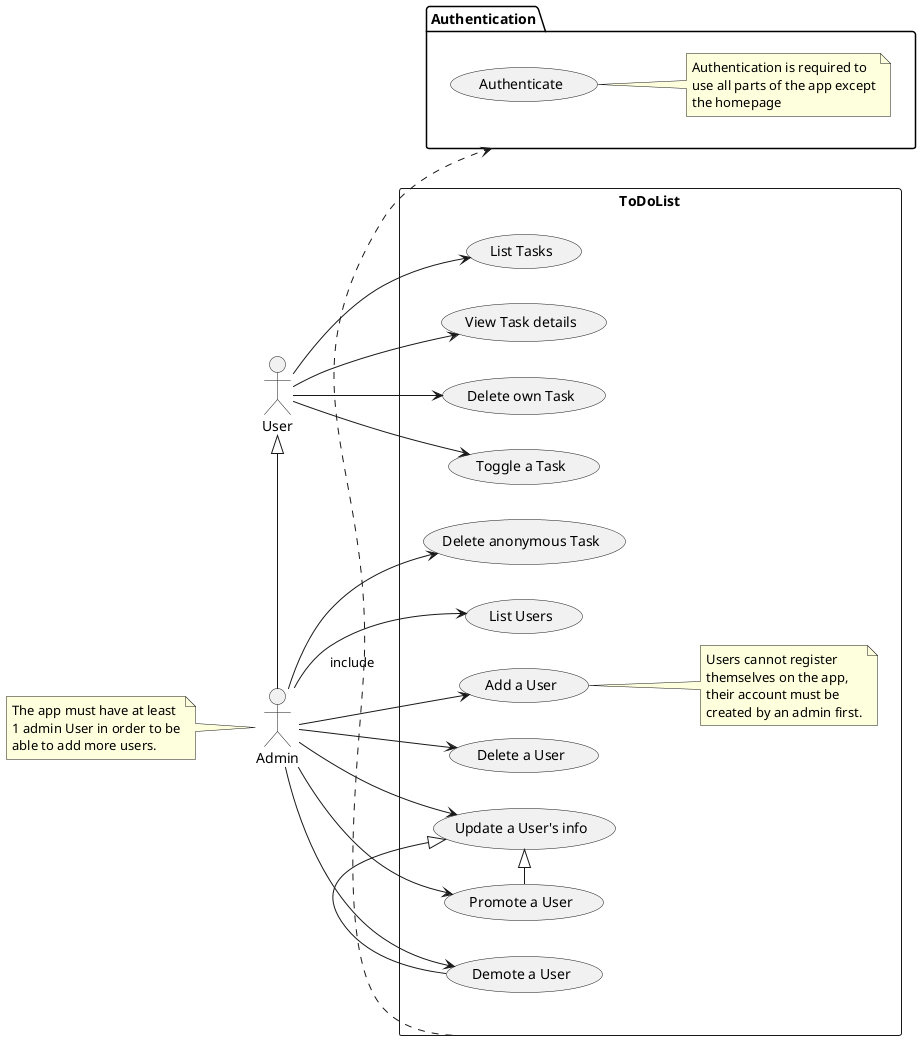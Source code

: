 @startuml
'https://plantuml.com/class-diagram

@startuml
'https://plantuml.com/use-case-diagram
left to right direction

:Admin: as Admin
:User: as User
note left of Admin
The app must have at least
1 admin User in order to be
able to add more users.
end note
User <|- Admin

package Authentication {
    (Authenticate) as (Auth)
    note right of (Auth)
    Authentication is required to
    use all parts of the app except
    the homepage
    end note
}
rectangle ToDoList {
    ToDoList .> Authentication : include

    (Toggle a Task) as (TOGGLE Task)
    (List Tasks) as (GET Tasks)
    (View Task details) as (GET Task)
    (Delete own Task) as (DELETE Task)
    (Delete anonymous Task) as (DELETE Anon Task)
    (List Users) as (GET Users)
    (Add a User) as (CREATE User)
    (Delete a User) as (DELETE User)
    (Update a User's info) as (UPDATE User)
    (Promote a User) as (PROMOTE User)
    (Demote a User) as (DEMOTE User)
    (UPDATE User) <|- (PROMOTE User)
    (UPDATE User) <|- (DEMOTE User)

    Admin -->  (DELETE Anon Task)
    Admin -->  (GET Users)
    Admin --> (DELETE User)
    Admin --> (CREATE User)
    Admin --> (UPDATE User)
    Admin --> (PROMOTE User)
    Admin --> (DEMOTE User)

    User -->  (GET Tasks)
    User -->  (TOGGLE Task)
    User -->  (GET Task)
    User -->  (DELETE Task)

    note right of (CREATE User)
    Users cannot register
    themselves on the app,
    their account must be
    created by an admin first.
    end note
}



@enduml
